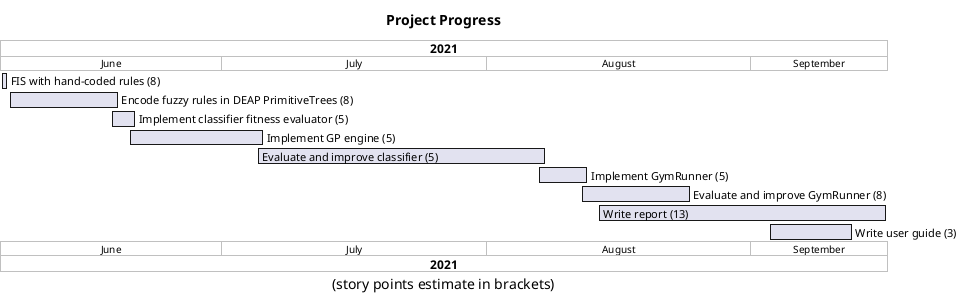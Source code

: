 @startgantt

title Project Progress
ganttscale monthly zoom 8 
caption "(story points estimate in brackets)"
Project starts 2021-06-05

[FIS with hand-coded rules (8)] lasts 1 Day 
[Encode fuzzy rules in DEAP PrimitiveTrees (8)]  starts 2021-06-06 and ends 2021-06-18
[Implement classifier fitness evaluator (5)] starts 2021-06-18 and ends 2021-06-20
[Implement GP engine (5)] starts 2021-06-20 and ends 2021-07-05
[Evaluate and improve classifier (5)] starts 2021-07-05 and ends 2021-08-07
[Implement GymRunner (5)] starts 2021-08-07 and ends 2021-08-12
[Evaluate and improve GymRunner (8)] starts 2021-08-12 and ends 2021-08-24
[Write report (13)] starts 2021-08-14 and ends 2021-09-16
[Write user guide (3)] starts 2021-09-03 and ends 2021-09-12
@endgantt